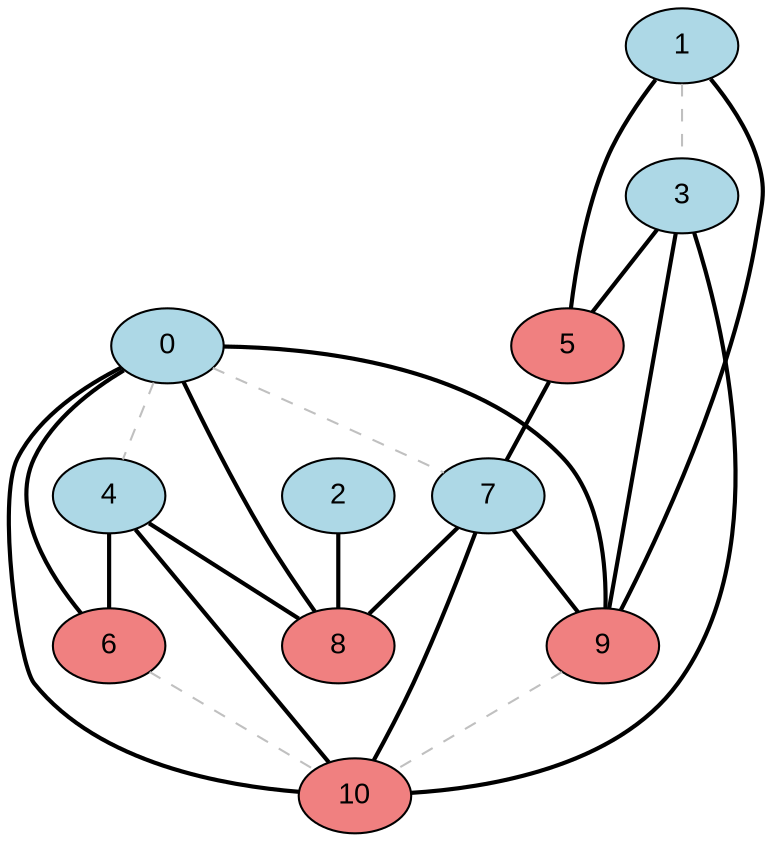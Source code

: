 graph MaxCutGreedy {
  node [style=filled, fontname="Arial"];
  0 [fillcolor=lightblue];
  1 [fillcolor=lightblue];
  2 [fillcolor=lightblue];
  3 [fillcolor=lightblue];
  4 [fillcolor=lightblue];
  5 [fillcolor=lightcoral];
  6 [fillcolor=lightcoral];
  7 [fillcolor=lightblue];
  8 [fillcolor=lightcoral];
  9 [fillcolor=lightcoral];
  10 [fillcolor=lightcoral];
  0 -- 4 [color=gray, style=dashed];
  0 -- 6 [color=black, style=bold];
  0 -- 7 [color=gray, style=dashed];
  0 -- 8 [color=black, style=bold];
  0 -- 9 [color=black, style=bold];
  0 -- 10 [color=black, style=bold];
  1 -- 3 [color=gray, style=dashed];
  1 -- 5 [color=black, style=bold];
  1 -- 9 [color=black, style=bold];
  2 -- 8 [color=black, style=bold];
  3 -- 5 [color=black, style=bold];
  3 -- 9 [color=black, style=bold];
  3 -- 10 [color=black, style=bold];
  4 -- 6 [color=black, style=bold];
  4 -- 8 [color=black, style=bold];
  4 -- 10 [color=black, style=bold];
  5 -- 7 [color=black, style=bold];
  6 -- 10 [color=gray, style=dashed];
  7 -- 8 [color=black, style=bold];
  7 -- 9 [color=black, style=bold];
  7 -- 10 [color=black, style=bold];
  9 -- 10 [color=gray, style=dashed];
}
